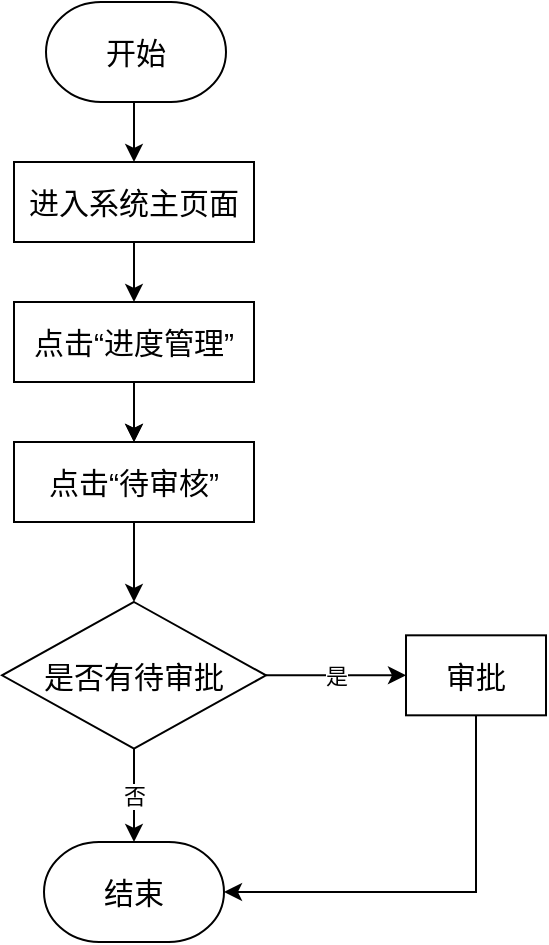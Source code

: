 <mxfile version="14.6.9" type="github">
  <diagram id="P3Lriu87AIvHMJ89ZmvR" name="第 1 页">
    <mxGraphModel dx="782" dy="437" grid="1" gridSize="10" guides="1" tooltips="1" connect="1" arrows="1" fold="1" page="1" pageScale="1" pageWidth="827" pageHeight="1169" math="0" shadow="0">
      <root>
        <mxCell id="0" />
        <mxCell id="1" parent="0" />
        <mxCell id="WBhutPJwO7vAAjTEZFb8-5" style="edgeStyle=orthogonalEdgeStyle;rounded=0;orthogonalLoop=1;jettySize=auto;html=1;exitX=0.5;exitY=1;exitDx=0;exitDy=0;exitPerimeter=0;entryX=0.5;entryY=0;entryDx=0;entryDy=0;" edge="1" parent="1" source="WBhutPJwO7vAAjTEZFb8-1" target="WBhutPJwO7vAAjTEZFb8-2">
          <mxGeometry relative="1" as="geometry" />
        </mxCell>
        <mxCell id="WBhutPJwO7vAAjTEZFb8-1" value="开始" style="strokeWidth=1;html=1;shape=mxgraph.flowchart.terminator;whiteSpace=wrap;rounded=1;glass=0;fontSize=15;" vertex="1" parent="1">
          <mxGeometry x="310" y="60" width="90" height="50" as="geometry" />
        </mxCell>
        <mxCell id="WBhutPJwO7vAAjTEZFb8-6" style="edgeStyle=orthogonalEdgeStyle;rounded=0;orthogonalLoop=1;jettySize=auto;html=1;exitX=0.5;exitY=1;exitDx=0;exitDy=0;" edge="1" parent="1" source="WBhutPJwO7vAAjTEZFb8-2" target="WBhutPJwO7vAAjTEZFb8-3">
          <mxGeometry relative="1" as="geometry" />
        </mxCell>
        <mxCell id="WBhutPJwO7vAAjTEZFb8-2" value="&lt;font style=&quot;font-size: 15px&quot;&gt;进入系统主页面&lt;/font&gt;" style="rounded=0;whiteSpace=wrap;html=1;" vertex="1" parent="1">
          <mxGeometry x="294" y="140" width="120" height="40" as="geometry" />
        </mxCell>
        <mxCell id="WBhutPJwO7vAAjTEZFb8-7" style="edgeStyle=orthogonalEdgeStyle;rounded=0;orthogonalLoop=1;jettySize=auto;html=1;exitX=0.5;exitY=1;exitDx=0;exitDy=0;" edge="1" parent="1" source="WBhutPJwO7vAAjTEZFb8-3" target="WBhutPJwO7vAAjTEZFb8-4">
          <mxGeometry relative="1" as="geometry" />
        </mxCell>
        <mxCell id="WBhutPJwO7vAAjTEZFb8-8" value="" style="edgeStyle=orthogonalEdgeStyle;rounded=0;orthogonalLoop=1;jettySize=auto;html=1;" edge="1" parent="1" source="WBhutPJwO7vAAjTEZFb8-3" target="WBhutPJwO7vAAjTEZFb8-4">
          <mxGeometry relative="1" as="geometry" />
        </mxCell>
        <mxCell id="WBhutPJwO7vAAjTEZFb8-3" value="&lt;font style=&quot;font-size: 15px&quot;&gt;点击“进度管理”&lt;/font&gt;" style="rounded=0;whiteSpace=wrap;html=1;" vertex="1" parent="1">
          <mxGeometry x="294" y="210" width="120" height="40" as="geometry" />
        </mxCell>
        <mxCell id="WBhutPJwO7vAAjTEZFb8-11" style="edgeStyle=orthogonalEdgeStyle;rounded=0;orthogonalLoop=1;jettySize=auto;html=1;exitX=0.5;exitY=1;exitDx=0;exitDy=0;entryX=0.5;entryY=0;entryDx=0;entryDy=0;" edge="1" parent="1" source="WBhutPJwO7vAAjTEZFb8-4" target="WBhutPJwO7vAAjTEZFb8-10">
          <mxGeometry relative="1" as="geometry" />
        </mxCell>
        <mxCell id="WBhutPJwO7vAAjTEZFb8-4" value="&lt;font style=&quot;font-size: 15px&quot;&gt;点击“待审核”&lt;/font&gt;" style="rounded=0;whiteSpace=wrap;html=1;" vertex="1" parent="1">
          <mxGeometry x="294" y="280" width="120" height="40" as="geometry" />
        </mxCell>
        <mxCell id="WBhutPJwO7vAAjTEZFb8-15" value="否" style="edgeStyle=orthogonalEdgeStyle;rounded=0;orthogonalLoop=1;jettySize=auto;html=1;exitX=0.5;exitY=1;exitDx=0;exitDy=0;" edge="1" parent="1" source="WBhutPJwO7vAAjTEZFb8-10" target="WBhutPJwO7vAAjTEZFb8-14">
          <mxGeometry relative="1" as="geometry" />
        </mxCell>
        <mxCell id="WBhutPJwO7vAAjTEZFb8-16" value="是" style="edgeStyle=orthogonalEdgeStyle;rounded=0;orthogonalLoop=1;jettySize=auto;html=1;exitX=1;exitY=0.5;exitDx=0;exitDy=0;entryX=0;entryY=0.5;entryDx=0;entryDy=0;" edge="1" parent="1" source="WBhutPJwO7vAAjTEZFb8-10" target="WBhutPJwO7vAAjTEZFb8-12">
          <mxGeometry relative="1" as="geometry" />
        </mxCell>
        <mxCell id="WBhutPJwO7vAAjTEZFb8-10" value="&lt;span style=&quot;font-size: 15px&quot;&gt;是否有待审批&lt;/span&gt;" style="rhombus;whiteSpace=wrap;html=1;aspect=fixed;" vertex="1" parent="1">
          <mxGeometry x="288" y="360.0" width="132" height="73.33" as="geometry" />
        </mxCell>
        <mxCell id="WBhutPJwO7vAAjTEZFb8-17" style="edgeStyle=orthogonalEdgeStyle;rounded=0;orthogonalLoop=1;jettySize=auto;html=1;exitX=0.5;exitY=1;exitDx=0;exitDy=0;entryX=1;entryY=0.5;entryDx=0;entryDy=0;entryPerimeter=0;" edge="1" parent="1" source="WBhutPJwO7vAAjTEZFb8-12" target="WBhutPJwO7vAAjTEZFb8-14">
          <mxGeometry relative="1" as="geometry" />
        </mxCell>
        <mxCell id="WBhutPJwO7vAAjTEZFb8-12" value="&lt;span style=&quot;font-size: 15px&quot;&gt;审批&lt;/span&gt;" style="rounded=0;whiteSpace=wrap;html=1;" vertex="1" parent="1">
          <mxGeometry x="490" y="376.66" width="70" height="40" as="geometry" />
        </mxCell>
        <mxCell id="WBhutPJwO7vAAjTEZFb8-14" value="结束" style="strokeWidth=1;html=1;shape=mxgraph.flowchart.terminator;whiteSpace=wrap;rounded=1;glass=0;fontSize=15;" vertex="1" parent="1">
          <mxGeometry x="309" y="480" width="90" height="50" as="geometry" />
        </mxCell>
      </root>
    </mxGraphModel>
  </diagram>
</mxfile>
